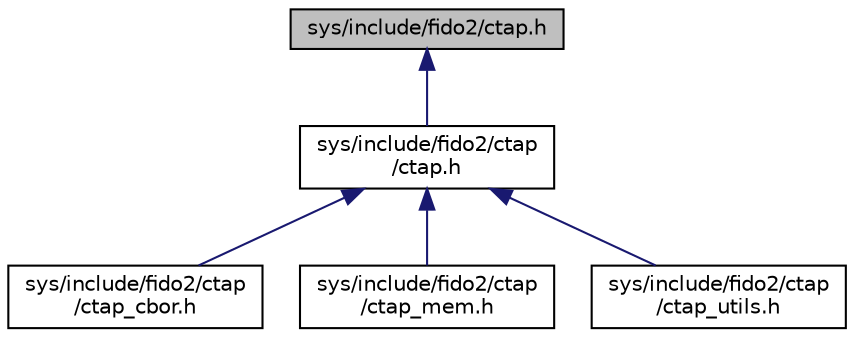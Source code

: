 digraph "sys/include/fido2/ctap.h"
{
 // LATEX_PDF_SIZE
  edge [fontname="Helvetica",fontsize="10",labelfontname="Helvetica",labelfontsize="10"];
  node [fontname="Helvetica",fontsize="10",shape=record];
  Node1 [label="sys/include/fido2/ctap.h",height=0.2,width=0.4,color="black", fillcolor="grey75", style="filled", fontcolor="black",tooltip="Public FIDO2 CTAP defines, structures and function declarations."];
  Node1 -> Node2 [dir="back",color="midnightblue",fontsize="10",style="solid",fontname="Helvetica"];
  Node2 [label="sys/include/fido2/ctap\l/ctap.h",height=0.2,width=0.4,color="black", fillcolor="white", style="filled",URL="$ctap_2ctap_8h.html",tooltip="Internal FIDO2 CTAP defines, structures and function declarations."];
  Node2 -> Node3 [dir="back",color="midnightblue",fontsize="10",style="solid",fontname="Helvetica"];
  Node3 [label="sys/include/fido2/ctap\l/ctap_cbor.h",height=0.2,width=0.4,color="black", fillcolor="white", style="filled",URL="$ctap__cbor_8h.html",tooltip="CTAP CBOR helper function declarations."];
  Node2 -> Node4 [dir="back",color="midnightblue",fontsize="10",style="solid",fontname="Helvetica"];
  Node4 [label="sys/include/fido2/ctap\l/ctap_mem.h",height=0.2,width=0.4,color="black", fillcolor="white", style="filled",URL="$ctap__mem_8h.html",tooltip="Definitions for CTAP flash memory helper functions."];
  Node2 -> Node5 [dir="back",color="midnightblue",fontsize="10",style="solid",fontname="Helvetica"];
  Node5 [label="sys/include/fido2/ctap\l/ctap_utils.h",height=0.2,width=0.4,color="black", fillcolor="white", style="filled",URL="$ctap__utils_8h.html",tooltip="Definition for CTAP utility functions."];
}
